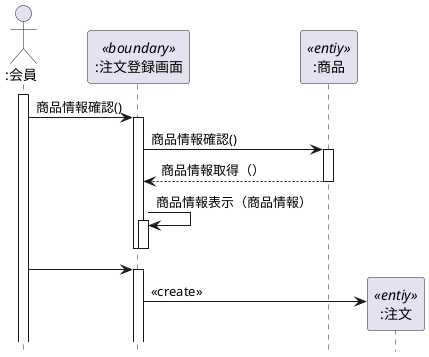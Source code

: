 @startuml
hide footbox
Actor ":会員" as a
participant ":注文登録画面" as b <<boundary>>
participant ":商品" as c <<entiy>>
participant ":注文" as d <<entiy>>


activate a
a->b:商品情報確認()
activate b       
b->c:商品情報確認()
activate c
c-->b:商品情報取得（）
deactivate c
b->b:商品情報表示（商品情報）
activate b
deactivate b
deactivate b
a->b:
activate b
create d
b->d:<<create>>
   
@enduml